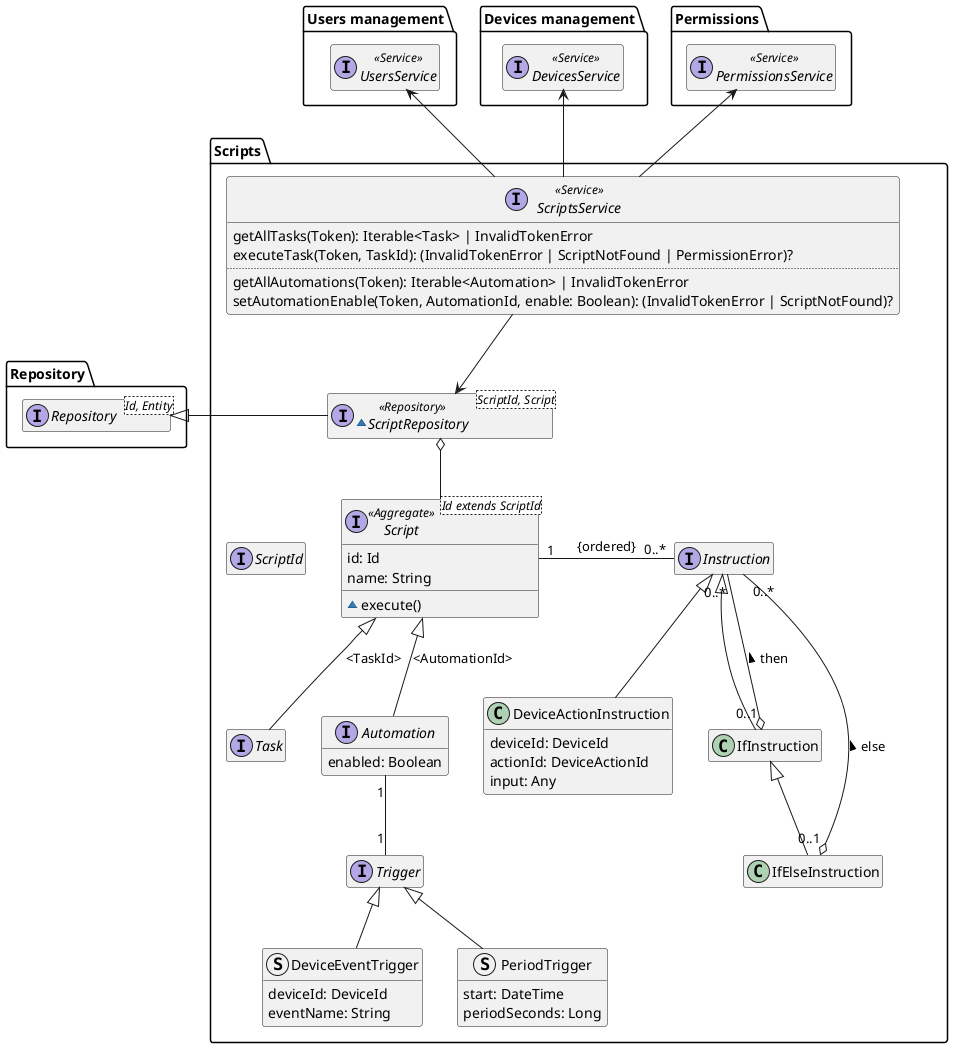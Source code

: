 @startuml scripts-domain-model

hide empty members
package Repository{
    interface Repository<Id, Entity>
}

package "Users management" as UsersManagement {
    interface UsersService <<Service>>
}

package "Devices management" as DevicesManagement {
    interface DevicesService <<Service>>
}

package Permissions {
    interface PermissionsService <<Service>>
}

package "Scripts" {

    interface ScriptId

    interface Script<Id extends ScriptId> <<Aggregate>> {
        id: Id
        name: String
        ~execute()
    }

    interface Task
    interface Automation {
        enabled: Boolean
    }

    interface Trigger

    struct DeviceEventTrigger extends Trigger {
        deviceId: DeviceId
        eventName: String
    }

    struct PeriodTrigger extends Trigger {
        start: DateTime
        periodSeconds: Long
    }

    interface Instruction {
    }

    class DeviceActionInstruction extends Instruction {
        deviceId: DeviceId
        actionId: DeviceActionId
        input: Any
    }

    class IfInstruction extends Instruction {
        ' TODO: condition
    }

    class IfElseInstruction extends IfInstruction {
        ' TODO: condition
    }

    ~interface ScriptRepository<ScriptId, Script> <<Repository>> {
    }
    ScriptRepository -l-|> Repository.Repository
    ScriptRepository o-- Script

    interface ScriptsService <<Service>> {
        getAllTasks(Token): Iterable<Task> | InvalidTokenError
        executeTask(Token, TaskId): (InvalidTokenError | ScriptNotFound | PermissionError)?
        ..
        getAllAutomations(Token): Iterable<Automation> | InvalidTokenError
        setAutomationEnable(Token, AutomationId, enable: Boolean): (InvalidTokenError | ScriptNotFound)?
    }

    Script -l[hidden] ScriptId
    Script <|-- Task : "<TaskId>"
    Script <|-- Automation : "<AutomationId>"
    Automation "1" -- "1" Trigger
    Script "1" -r- "0..*" Instruction : "{ordered}"
    IfInstruction "0..1" o-- "0..*" Instruction : "then >"
    IfElseInstruction "0..1" o-- "0..*" Instruction : "else >"
    ScriptsService --> ScriptRepository
    ScriptsService -u-> Permissions.PermissionsService
    ScriptsService -u-> DevicesManagement.DevicesService
    ScriptsService -u-> UsersManagement.UsersService
}

@enduml
